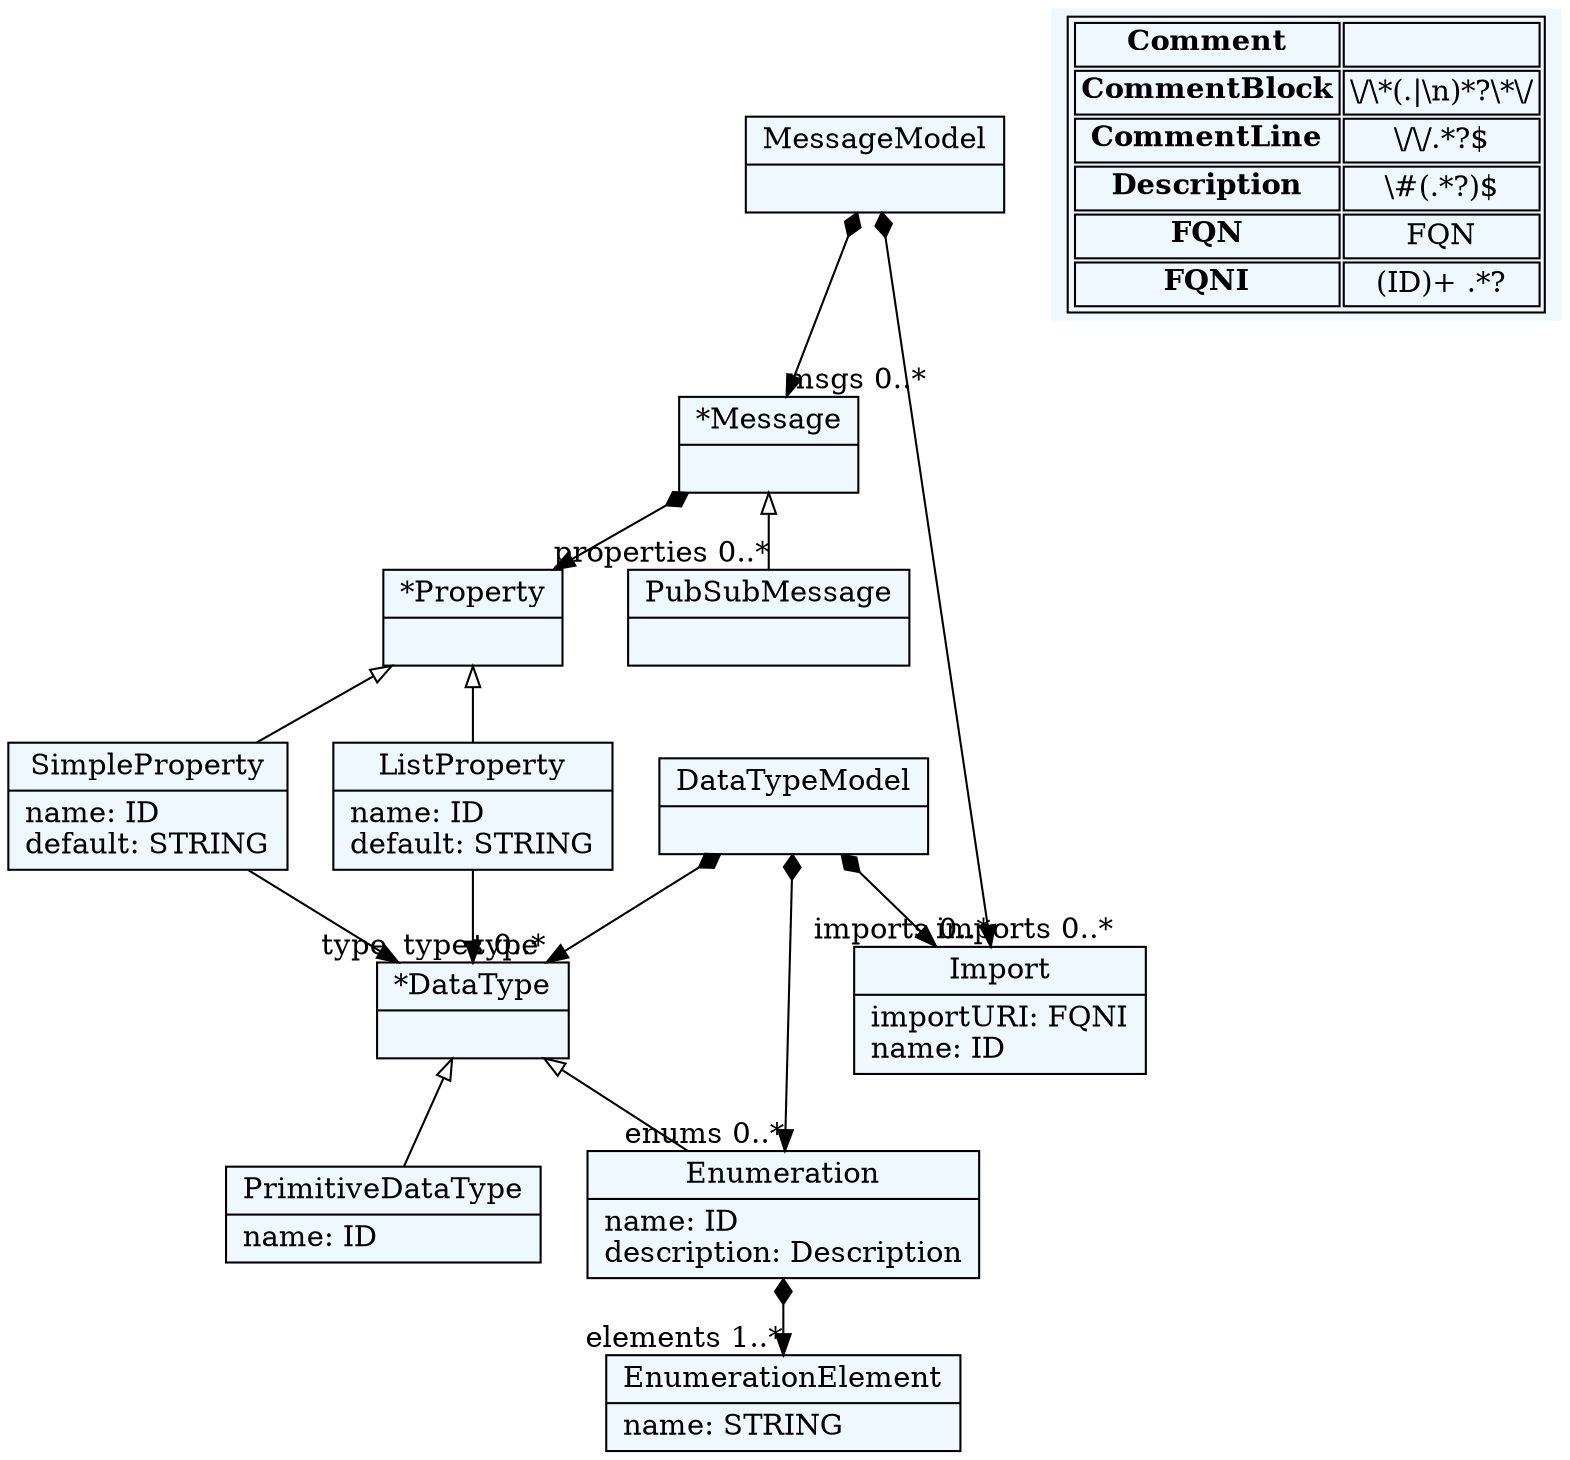 
    digraph textX {
    fontname = "Bitstream Vera Sans"
    fontsize = 8
    node[
        shape=record,
        style=filled,
        fillcolor=aliceblue
    ]
    nodesep = 0.3
    edge[dir=black,arrowtail=empty]


2915774377824[ label="{MessageModel|}"]

2915774372064[ label="{*Message|}"]

2915774743136[ label="{PubSubMessage|}"]

2915774743808[ label="{DataTypeModel|}"]

2915774743904[ label="{*DataType|}"]

2915774744000[ label="{*Property|}"]

2915774744096[ label="{SimpleProperty|name: ID\ldefault: STRING\l}"]

2915774744240[ label="{ListProperty|name: ID\ldefault: STRING\l}"]

2915774744720[ label="{Enumeration|name: ID\ldescription: Description\l}"]

2915774744960[ label="{EnumerationElement|name: STRING\l}"]

2915774745536[ label="{PrimitiveDataType|name: ID\l}"]

2915774746208[ label="{Import|importURI: FQNI\lname: ID\l}"]



2915774377824 -> 2915774746208[arrowtail=diamond, dir=both, headlabel="imports 0..*"]
2915774377824 -> 2915774372064[arrowtail=diamond, dir=both, headlabel="msgs 0..*"]
2915774372064 -> 2915774744000[arrowtail=diamond, dir=both, headlabel="properties 0..*"]
2915774372064 -> 2915774743136 [dir=back]
2915774743808 -> 2915774746208[arrowtail=diamond, dir=both, headlabel="imports 0..*"]
2915774743808 -> 2915774743904[arrowtail=diamond, dir=both, headlabel="types 0..*"]
2915774743808 -> 2915774744720[arrowtail=diamond, dir=both, headlabel="enums 0..*"]
2915774743904 -> 2915774745536 [dir=back]
2915774743904 -> 2915774744720 [dir=back]
2915774744000 -> 2915774744240 [dir=back]
2915774744000 -> 2915774744096 [dir=back]
2915774744096 -> 2915774743904[headlabel="type "]
2915774744240 -> 2915774743904[headlabel="type "]
2915774744720 -> 2915774744960[arrowtail=diamond, dir=both, headlabel="elements 1..*"]
match_rules [ shape=plaintext, label=< <table>
	<tr>
		<td><b>Comment</b></td><td></td>
	</tr>
	<tr>
		<td><b>CommentBlock</b></td><td>\/\*(.|\n)*?\*\/</td>
	</tr>
	<tr>
		<td><b>CommentLine</b></td><td>\/\/.*?$</td>
	</tr>
	<tr>
		<td><b>Description</b></td><td>\#(.*?)$</td>
	</tr>
	<tr>
		<td><b>FQN</b></td><td>FQN</td>
	</tr>
	<tr>
		<td><b>FQNI</b></td><td>(ID)+ .*?</td>
	</tr>
</table> >]


}
